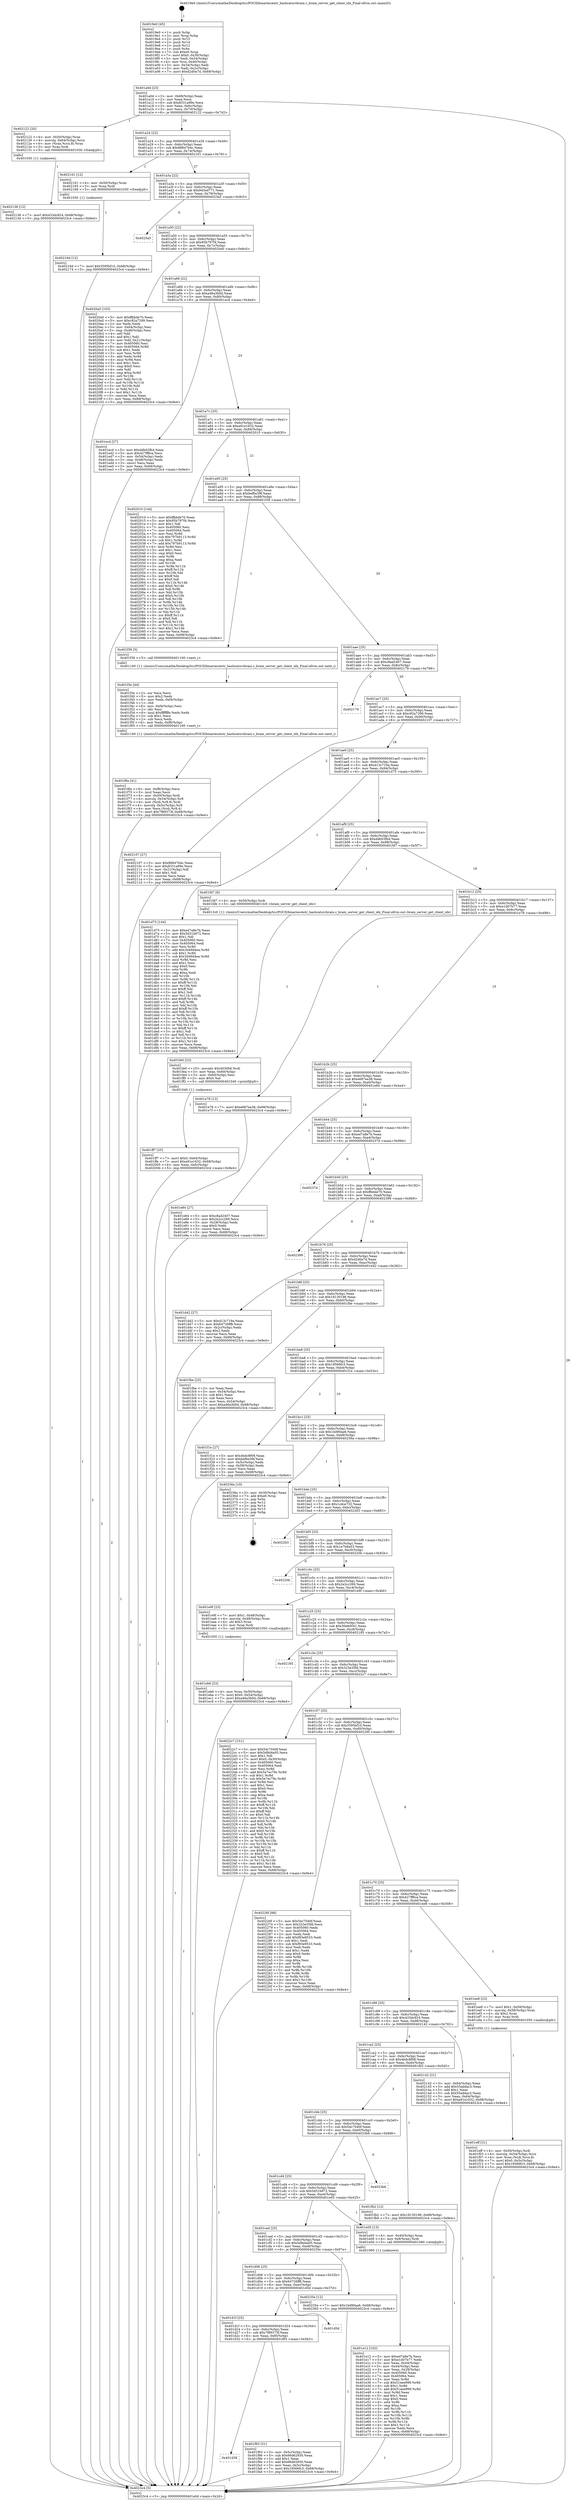 digraph "0x4019e0" {
  label = "0x4019e0 (/mnt/c/Users/mathe/Desktop/tcc/POCII/binaries/extr_hashcatsrcbrain.c_brain_server_get_client_idx_Final-ollvm.out::main(0))"
  labelloc = "t"
  node[shape=record]

  Entry [label="",width=0.3,height=0.3,shape=circle,fillcolor=black,style=filled]
  "0x401a0d" [label="{
     0x401a0d [23]\l
     | [instrs]\l
     &nbsp;&nbsp;0x401a0d \<+3\>: mov -0x68(%rbp),%eax\l
     &nbsp;&nbsp;0x401a10 \<+2\>: mov %eax,%ecx\l
     &nbsp;&nbsp;0x401a12 \<+6\>: sub $0x8331a99e,%ecx\l
     &nbsp;&nbsp;0x401a18 \<+3\>: mov %eax,-0x6c(%rbp)\l
     &nbsp;&nbsp;0x401a1b \<+3\>: mov %ecx,-0x70(%rbp)\l
     &nbsp;&nbsp;0x401a1e \<+6\>: je 0000000000402122 \<main+0x742\>\l
  }"]
  "0x402122" [label="{
     0x402122 [20]\l
     | [instrs]\l
     &nbsp;&nbsp;0x402122 \<+4\>: mov -0x50(%rbp),%rax\l
     &nbsp;&nbsp;0x402126 \<+4\>: movslq -0x64(%rbp),%rcx\l
     &nbsp;&nbsp;0x40212a \<+4\>: mov (%rax,%rcx,8),%rax\l
     &nbsp;&nbsp;0x40212e \<+3\>: mov %rax,%rdi\l
     &nbsp;&nbsp;0x402131 \<+5\>: call 0000000000401030 \<free@plt\>\l
     | [calls]\l
     &nbsp;&nbsp;0x401030 \{1\} (unknown)\l
  }"]
  "0x401a24" [label="{
     0x401a24 [22]\l
     | [instrs]\l
     &nbsp;&nbsp;0x401a24 \<+5\>: jmp 0000000000401a29 \<main+0x49\>\l
     &nbsp;&nbsp;0x401a29 \<+3\>: mov -0x6c(%rbp),%eax\l
     &nbsp;&nbsp;0x401a2c \<+5\>: sub $0x88847b4c,%eax\l
     &nbsp;&nbsp;0x401a31 \<+3\>: mov %eax,-0x74(%rbp)\l
     &nbsp;&nbsp;0x401a34 \<+6\>: je 0000000000402161 \<main+0x781\>\l
  }"]
  Exit [label="",width=0.3,height=0.3,shape=circle,fillcolor=black,style=filled,peripheries=2]
  "0x402161" [label="{
     0x402161 [12]\l
     | [instrs]\l
     &nbsp;&nbsp;0x402161 \<+4\>: mov -0x50(%rbp),%rax\l
     &nbsp;&nbsp;0x402165 \<+3\>: mov %rax,%rdi\l
     &nbsp;&nbsp;0x402168 \<+5\>: call 0000000000401030 \<free@plt\>\l
     | [calls]\l
     &nbsp;&nbsp;0x401030 \{1\} (unknown)\l
  }"]
  "0x401a3a" [label="{
     0x401a3a [22]\l
     | [instrs]\l
     &nbsp;&nbsp;0x401a3a \<+5\>: jmp 0000000000401a3f \<main+0x5f\>\l
     &nbsp;&nbsp;0x401a3f \<+3\>: mov -0x6c(%rbp),%eax\l
     &nbsp;&nbsp;0x401a42 \<+5\>: sub $0x943ed771,%eax\l
     &nbsp;&nbsp;0x401a47 \<+3\>: mov %eax,-0x78(%rbp)\l
     &nbsp;&nbsp;0x401a4a \<+6\>: je 00000000004023a5 \<main+0x9c5\>\l
  }"]
  "0x40216d" [label="{
     0x40216d [12]\l
     | [instrs]\l
     &nbsp;&nbsp;0x40216d \<+7\>: movl $0x3595bf10,-0x68(%rbp)\l
     &nbsp;&nbsp;0x402174 \<+5\>: jmp 00000000004023c4 \<main+0x9e4\>\l
  }"]
  "0x4023a5" [label="{
     0x4023a5\l
  }", style=dashed]
  "0x401a50" [label="{
     0x401a50 [22]\l
     | [instrs]\l
     &nbsp;&nbsp;0x401a50 \<+5\>: jmp 0000000000401a55 \<main+0x75\>\l
     &nbsp;&nbsp;0x401a55 \<+3\>: mov -0x6c(%rbp),%eax\l
     &nbsp;&nbsp;0x401a58 \<+5\>: sub $0x95b797f4,%eax\l
     &nbsp;&nbsp;0x401a5d \<+3\>: mov %eax,-0x7c(%rbp)\l
     &nbsp;&nbsp;0x401a60 \<+6\>: je 00000000004020a0 \<main+0x6c0\>\l
  }"]
  "0x402136" [label="{
     0x402136 [12]\l
     | [instrs]\l
     &nbsp;&nbsp;0x402136 \<+7\>: movl $0x433dc924,-0x68(%rbp)\l
     &nbsp;&nbsp;0x40213d \<+5\>: jmp 00000000004023c4 \<main+0x9e4\>\l
  }"]
  "0x4020a0" [label="{
     0x4020a0 [103]\l
     | [instrs]\l
     &nbsp;&nbsp;0x4020a0 \<+5\>: mov $0xffbbde70,%eax\l
     &nbsp;&nbsp;0x4020a5 \<+5\>: mov $0xc92a7299,%ecx\l
     &nbsp;&nbsp;0x4020aa \<+2\>: xor %edx,%edx\l
     &nbsp;&nbsp;0x4020ac \<+3\>: mov -0x64(%rbp),%esi\l
     &nbsp;&nbsp;0x4020af \<+3\>: cmp -0x48(%rbp),%esi\l
     &nbsp;&nbsp;0x4020b2 \<+4\>: setl %dil\l
     &nbsp;&nbsp;0x4020b6 \<+4\>: and $0x1,%dil\l
     &nbsp;&nbsp;0x4020ba \<+4\>: mov %dil,-0x21(%rbp)\l
     &nbsp;&nbsp;0x4020be \<+7\>: mov 0x405060,%esi\l
     &nbsp;&nbsp;0x4020c5 \<+8\>: mov 0x405064,%r8d\l
     &nbsp;&nbsp;0x4020cd \<+3\>: sub $0x1,%edx\l
     &nbsp;&nbsp;0x4020d0 \<+3\>: mov %esi,%r9d\l
     &nbsp;&nbsp;0x4020d3 \<+3\>: add %edx,%r9d\l
     &nbsp;&nbsp;0x4020d6 \<+4\>: imul %r9d,%esi\l
     &nbsp;&nbsp;0x4020da \<+3\>: and $0x1,%esi\l
     &nbsp;&nbsp;0x4020dd \<+3\>: cmp $0x0,%esi\l
     &nbsp;&nbsp;0x4020e0 \<+4\>: sete %dil\l
     &nbsp;&nbsp;0x4020e4 \<+4\>: cmp $0xa,%r8d\l
     &nbsp;&nbsp;0x4020e8 \<+4\>: setl %r10b\l
     &nbsp;&nbsp;0x4020ec \<+3\>: mov %dil,%r11b\l
     &nbsp;&nbsp;0x4020ef \<+3\>: and %r10b,%r11b\l
     &nbsp;&nbsp;0x4020f2 \<+3\>: xor %r10b,%dil\l
     &nbsp;&nbsp;0x4020f5 \<+3\>: or %dil,%r11b\l
     &nbsp;&nbsp;0x4020f8 \<+4\>: test $0x1,%r11b\l
     &nbsp;&nbsp;0x4020fc \<+3\>: cmovne %ecx,%eax\l
     &nbsp;&nbsp;0x4020ff \<+3\>: mov %eax,-0x68(%rbp)\l
     &nbsp;&nbsp;0x402102 \<+5\>: jmp 00000000004023c4 \<main+0x9e4\>\l
  }"]
  "0x401a66" [label="{
     0x401a66 [22]\l
     | [instrs]\l
     &nbsp;&nbsp;0x401a66 \<+5\>: jmp 0000000000401a6b \<main+0x8b\>\l
     &nbsp;&nbsp;0x401a6b \<+3\>: mov -0x6c(%rbp),%eax\l
     &nbsp;&nbsp;0x401a6e \<+5\>: sub $0xa46a3b0d,%eax\l
     &nbsp;&nbsp;0x401a73 \<+3\>: mov %eax,-0x80(%rbp)\l
     &nbsp;&nbsp;0x401a76 \<+6\>: je 0000000000401ecd \<main+0x4ed\>\l
  }"]
  "0x401ff7" [label="{
     0x401ff7 [25]\l
     | [instrs]\l
     &nbsp;&nbsp;0x401ff7 \<+7\>: movl $0x0,-0x64(%rbp)\l
     &nbsp;&nbsp;0x401ffe \<+7\>: movl $0xa91e1632,-0x68(%rbp)\l
     &nbsp;&nbsp;0x402005 \<+6\>: mov %eax,-0xfc(%rbp)\l
     &nbsp;&nbsp;0x40200b \<+5\>: jmp 00000000004023c4 \<main+0x9e4\>\l
  }"]
  "0x401ecd" [label="{
     0x401ecd [27]\l
     | [instrs]\l
     &nbsp;&nbsp;0x401ecd \<+5\>: mov $0xddb03fb4,%eax\l
     &nbsp;&nbsp;0x401ed2 \<+5\>: mov $0x427ff8ca,%ecx\l
     &nbsp;&nbsp;0x401ed7 \<+3\>: mov -0x54(%rbp),%edx\l
     &nbsp;&nbsp;0x401eda \<+3\>: cmp -0x48(%rbp),%edx\l
     &nbsp;&nbsp;0x401edd \<+3\>: cmovl %ecx,%eax\l
     &nbsp;&nbsp;0x401ee0 \<+3\>: mov %eax,-0x68(%rbp)\l
     &nbsp;&nbsp;0x401ee3 \<+5\>: jmp 00000000004023c4 \<main+0x9e4\>\l
  }"]
  "0x401a7c" [label="{
     0x401a7c [25]\l
     | [instrs]\l
     &nbsp;&nbsp;0x401a7c \<+5\>: jmp 0000000000401a81 \<main+0xa1\>\l
     &nbsp;&nbsp;0x401a81 \<+3\>: mov -0x6c(%rbp),%eax\l
     &nbsp;&nbsp;0x401a84 \<+5\>: sub $0xa91e1632,%eax\l
     &nbsp;&nbsp;0x401a89 \<+6\>: mov %eax,-0x84(%rbp)\l
     &nbsp;&nbsp;0x401a8f \<+6\>: je 0000000000402010 \<main+0x630\>\l
  }"]
  "0x401fe0" [label="{
     0x401fe0 [23]\l
     | [instrs]\l
     &nbsp;&nbsp;0x401fe0 \<+10\>: movabs $0x4030b6,%rdi\l
     &nbsp;&nbsp;0x401fea \<+3\>: mov %eax,-0x60(%rbp)\l
     &nbsp;&nbsp;0x401fed \<+3\>: mov -0x60(%rbp),%esi\l
     &nbsp;&nbsp;0x401ff0 \<+2\>: mov $0x0,%al\l
     &nbsp;&nbsp;0x401ff2 \<+5\>: call 0000000000401040 \<printf@plt\>\l
     | [calls]\l
     &nbsp;&nbsp;0x401040 \{1\} (unknown)\l
  }"]
  "0x402010" [label="{
     0x402010 [144]\l
     | [instrs]\l
     &nbsp;&nbsp;0x402010 \<+5\>: mov $0xffbbde70,%eax\l
     &nbsp;&nbsp;0x402015 \<+5\>: mov $0x95b797f4,%ecx\l
     &nbsp;&nbsp;0x40201a \<+2\>: mov $0x1,%dl\l
     &nbsp;&nbsp;0x40201c \<+7\>: mov 0x405060,%esi\l
     &nbsp;&nbsp;0x402023 \<+7\>: mov 0x405064,%edi\l
     &nbsp;&nbsp;0x40202a \<+3\>: mov %esi,%r8d\l
     &nbsp;&nbsp;0x40202d \<+7\>: sub $0x797b9113,%r8d\l
     &nbsp;&nbsp;0x402034 \<+4\>: sub $0x1,%r8d\l
     &nbsp;&nbsp;0x402038 \<+7\>: add $0x797b9113,%r8d\l
     &nbsp;&nbsp;0x40203f \<+4\>: imul %r8d,%esi\l
     &nbsp;&nbsp;0x402043 \<+3\>: and $0x1,%esi\l
     &nbsp;&nbsp;0x402046 \<+3\>: cmp $0x0,%esi\l
     &nbsp;&nbsp;0x402049 \<+4\>: sete %r9b\l
     &nbsp;&nbsp;0x40204d \<+3\>: cmp $0xa,%edi\l
     &nbsp;&nbsp;0x402050 \<+4\>: setl %r10b\l
     &nbsp;&nbsp;0x402054 \<+3\>: mov %r9b,%r11b\l
     &nbsp;&nbsp;0x402057 \<+4\>: xor $0xff,%r11b\l
     &nbsp;&nbsp;0x40205b \<+3\>: mov %r10b,%bl\l
     &nbsp;&nbsp;0x40205e \<+3\>: xor $0xff,%bl\l
     &nbsp;&nbsp;0x402061 \<+3\>: xor $0x0,%dl\l
     &nbsp;&nbsp;0x402064 \<+3\>: mov %r11b,%r14b\l
     &nbsp;&nbsp;0x402067 \<+4\>: and $0x0,%r14b\l
     &nbsp;&nbsp;0x40206b \<+3\>: and %dl,%r9b\l
     &nbsp;&nbsp;0x40206e \<+3\>: mov %bl,%r15b\l
     &nbsp;&nbsp;0x402071 \<+4\>: and $0x0,%r15b\l
     &nbsp;&nbsp;0x402075 \<+3\>: and %dl,%r10b\l
     &nbsp;&nbsp;0x402078 \<+3\>: or %r9b,%r14b\l
     &nbsp;&nbsp;0x40207b \<+3\>: or %r10b,%r15b\l
     &nbsp;&nbsp;0x40207e \<+3\>: xor %r15b,%r14b\l
     &nbsp;&nbsp;0x402081 \<+3\>: or %bl,%r11b\l
     &nbsp;&nbsp;0x402084 \<+4\>: xor $0xff,%r11b\l
     &nbsp;&nbsp;0x402088 \<+3\>: or $0x0,%dl\l
     &nbsp;&nbsp;0x40208b \<+3\>: and %dl,%r11b\l
     &nbsp;&nbsp;0x40208e \<+3\>: or %r11b,%r14b\l
     &nbsp;&nbsp;0x402091 \<+4\>: test $0x1,%r14b\l
     &nbsp;&nbsp;0x402095 \<+3\>: cmovne %ecx,%eax\l
     &nbsp;&nbsp;0x402098 \<+3\>: mov %eax,-0x68(%rbp)\l
     &nbsp;&nbsp;0x40209b \<+5\>: jmp 00000000004023c4 \<main+0x9e4\>\l
  }"]
  "0x401a95" [label="{
     0x401a95 [25]\l
     | [instrs]\l
     &nbsp;&nbsp;0x401a95 \<+5\>: jmp 0000000000401a9a \<main+0xba\>\l
     &nbsp;&nbsp;0x401a9a \<+3\>: mov -0x6c(%rbp),%eax\l
     &nbsp;&nbsp;0x401a9d \<+5\>: sub $0xbef6e39f,%eax\l
     &nbsp;&nbsp;0x401aa2 \<+6\>: mov %eax,-0x88(%rbp)\l
     &nbsp;&nbsp;0x401aa8 \<+6\>: je 0000000000401f39 \<main+0x559\>\l
  }"]
  "0x401d38" [label="{
     0x401d38\l
  }", style=dashed]
  "0x401f39" [label="{
     0x401f39 [5]\l
     | [instrs]\l
     &nbsp;&nbsp;0x401f39 \<+5\>: call 0000000000401160 \<next_i\>\l
     | [calls]\l
     &nbsp;&nbsp;0x401160 \{1\} (/mnt/c/Users/mathe/Desktop/tcc/POCII/binaries/extr_hashcatsrcbrain.c_brain_server_get_client_idx_Final-ollvm.out::next_i)\l
  }"]
  "0x401aae" [label="{
     0x401aae [25]\l
     | [instrs]\l
     &nbsp;&nbsp;0x401aae \<+5\>: jmp 0000000000401ab3 \<main+0xd3\>\l
     &nbsp;&nbsp;0x401ab3 \<+3\>: mov -0x6c(%rbp),%eax\l
     &nbsp;&nbsp;0x401ab6 \<+5\>: sub $0xc8ad2407,%eax\l
     &nbsp;&nbsp;0x401abb \<+6\>: mov %eax,-0x8c(%rbp)\l
     &nbsp;&nbsp;0x401ac1 \<+6\>: je 0000000000402179 \<main+0x799\>\l
  }"]
  "0x401f93" [label="{
     0x401f93 [31]\l
     | [instrs]\l
     &nbsp;&nbsp;0x401f93 \<+3\>: mov -0x5c(%rbp),%eax\l
     &nbsp;&nbsp;0x401f96 \<+5\>: sub $0x66d62930,%eax\l
     &nbsp;&nbsp;0x401f9b \<+3\>: add $0x1,%eax\l
     &nbsp;&nbsp;0x401f9e \<+5\>: add $0x66d62930,%eax\l
     &nbsp;&nbsp;0x401fa3 \<+3\>: mov %eax,-0x5c(%rbp)\l
     &nbsp;&nbsp;0x401fa6 \<+7\>: movl $0x19566fc3,-0x68(%rbp)\l
     &nbsp;&nbsp;0x401fad \<+5\>: jmp 00000000004023c4 \<main+0x9e4\>\l
  }"]
  "0x402179" [label="{
     0x402179\l
  }", style=dashed]
  "0x401ac7" [label="{
     0x401ac7 [25]\l
     | [instrs]\l
     &nbsp;&nbsp;0x401ac7 \<+5\>: jmp 0000000000401acc \<main+0xec\>\l
     &nbsp;&nbsp;0x401acc \<+3\>: mov -0x6c(%rbp),%eax\l
     &nbsp;&nbsp;0x401acf \<+5\>: sub $0xc92a7299,%eax\l
     &nbsp;&nbsp;0x401ad4 \<+6\>: mov %eax,-0x90(%rbp)\l
     &nbsp;&nbsp;0x401ada \<+6\>: je 0000000000402107 \<main+0x727\>\l
  }"]
  "0x401d1f" [label="{
     0x401d1f [25]\l
     | [instrs]\l
     &nbsp;&nbsp;0x401d1f \<+5\>: jmp 0000000000401d24 \<main+0x344\>\l
     &nbsp;&nbsp;0x401d24 \<+3\>: mov -0x6c(%rbp),%eax\l
     &nbsp;&nbsp;0x401d27 \<+5\>: sub $0x7f89373f,%eax\l
     &nbsp;&nbsp;0x401d2c \<+6\>: mov %eax,-0xf0(%rbp)\l
     &nbsp;&nbsp;0x401d32 \<+6\>: je 0000000000401f93 \<main+0x5b3\>\l
  }"]
  "0x402107" [label="{
     0x402107 [27]\l
     | [instrs]\l
     &nbsp;&nbsp;0x402107 \<+5\>: mov $0x88847b4c,%eax\l
     &nbsp;&nbsp;0x40210c \<+5\>: mov $0x8331a99e,%ecx\l
     &nbsp;&nbsp;0x402111 \<+3\>: mov -0x21(%rbp),%dl\l
     &nbsp;&nbsp;0x402114 \<+3\>: test $0x1,%dl\l
     &nbsp;&nbsp;0x402117 \<+3\>: cmovne %ecx,%eax\l
     &nbsp;&nbsp;0x40211a \<+3\>: mov %eax,-0x68(%rbp)\l
     &nbsp;&nbsp;0x40211d \<+5\>: jmp 00000000004023c4 \<main+0x9e4\>\l
  }"]
  "0x401ae0" [label="{
     0x401ae0 [25]\l
     | [instrs]\l
     &nbsp;&nbsp;0x401ae0 \<+5\>: jmp 0000000000401ae5 \<main+0x105\>\l
     &nbsp;&nbsp;0x401ae5 \<+3\>: mov -0x6c(%rbp),%eax\l
     &nbsp;&nbsp;0x401ae8 \<+5\>: sub $0xd13c719a,%eax\l
     &nbsp;&nbsp;0x401aed \<+6\>: mov %eax,-0x94(%rbp)\l
     &nbsp;&nbsp;0x401af3 \<+6\>: je 0000000000401d75 \<main+0x395\>\l
  }"]
  "0x401d5d" [label="{
     0x401d5d\l
  }", style=dashed]
  "0x401d75" [label="{
     0x401d75 [144]\l
     | [instrs]\l
     &nbsp;&nbsp;0x401d75 \<+5\>: mov $0xed7a8e7b,%eax\l
     &nbsp;&nbsp;0x401d7a \<+5\>: mov $0x5d31b972,%ecx\l
     &nbsp;&nbsp;0x401d7f \<+2\>: mov $0x1,%dl\l
     &nbsp;&nbsp;0x401d81 \<+7\>: mov 0x405060,%esi\l
     &nbsp;&nbsp;0x401d88 \<+7\>: mov 0x405064,%edi\l
     &nbsp;&nbsp;0x401d8f \<+3\>: mov %esi,%r8d\l
     &nbsp;&nbsp;0x401d92 \<+7\>: add $0x3d49d4ea,%r8d\l
     &nbsp;&nbsp;0x401d99 \<+4\>: sub $0x1,%r8d\l
     &nbsp;&nbsp;0x401d9d \<+7\>: sub $0x3d49d4ea,%r8d\l
     &nbsp;&nbsp;0x401da4 \<+4\>: imul %r8d,%esi\l
     &nbsp;&nbsp;0x401da8 \<+3\>: and $0x1,%esi\l
     &nbsp;&nbsp;0x401dab \<+3\>: cmp $0x0,%esi\l
     &nbsp;&nbsp;0x401dae \<+4\>: sete %r9b\l
     &nbsp;&nbsp;0x401db2 \<+3\>: cmp $0xa,%edi\l
     &nbsp;&nbsp;0x401db5 \<+4\>: setl %r10b\l
     &nbsp;&nbsp;0x401db9 \<+3\>: mov %r9b,%r11b\l
     &nbsp;&nbsp;0x401dbc \<+4\>: xor $0xff,%r11b\l
     &nbsp;&nbsp;0x401dc0 \<+3\>: mov %r10b,%bl\l
     &nbsp;&nbsp;0x401dc3 \<+3\>: xor $0xff,%bl\l
     &nbsp;&nbsp;0x401dc6 \<+3\>: xor $0x1,%dl\l
     &nbsp;&nbsp;0x401dc9 \<+3\>: mov %r11b,%r14b\l
     &nbsp;&nbsp;0x401dcc \<+4\>: and $0xff,%r14b\l
     &nbsp;&nbsp;0x401dd0 \<+3\>: and %dl,%r9b\l
     &nbsp;&nbsp;0x401dd3 \<+3\>: mov %bl,%r15b\l
     &nbsp;&nbsp;0x401dd6 \<+4\>: and $0xff,%r15b\l
     &nbsp;&nbsp;0x401dda \<+3\>: and %dl,%r10b\l
     &nbsp;&nbsp;0x401ddd \<+3\>: or %r9b,%r14b\l
     &nbsp;&nbsp;0x401de0 \<+3\>: or %r10b,%r15b\l
     &nbsp;&nbsp;0x401de3 \<+3\>: xor %r15b,%r14b\l
     &nbsp;&nbsp;0x401de6 \<+3\>: or %bl,%r11b\l
     &nbsp;&nbsp;0x401de9 \<+4\>: xor $0xff,%r11b\l
     &nbsp;&nbsp;0x401ded \<+3\>: or $0x1,%dl\l
     &nbsp;&nbsp;0x401df0 \<+3\>: and %dl,%r11b\l
     &nbsp;&nbsp;0x401df3 \<+3\>: or %r11b,%r14b\l
     &nbsp;&nbsp;0x401df6 \<+4\>: test $0x1,%r14b\l
     &nbsp;&nbsp;0x401dfa \<+3\>: cmovne %ecx,%eax\l
     &nbsp;&nbsp;0x401dfd \<+3\>: mov %eax,-0x68(%rbp)\l
     &nbsp;&nbsp;0x401e00 \<+5\>: jmp 00000000004023c4 \<main+0x9e4\>\l
  }"]
  "0x401af9" [label="{
     0x401af9 [25]\l
     | [instrs]\l
     &nbsp;&nbsp;0x401af9 \<+5\>: jmp 0000000000401afe \<main+0x11e\>\l
     &nbsp;&nbsp;0x401afe \<+3\>: mov -0x6c(%rbp),%eax\l
     &nbsp;&nbsp;0x401b01 \<+5\>: sub $0xddb03fb4,%eax\l
     &nbsp;&nbsp;0x401b06 \<+6\>: mov %eax,-0x98(%rbp)\l
     &nbsp;&nbsp;0x401b0c \<+6\>: je 0000000000401fd7 \<main+0x5f7\>\l
  }"]
  "0x401d06" [label="{
     0x401d06 [25]\l
     | [instrs]\l
     &nbsp;&nbsp;0x401d06 \<+5\>: jmp 0000000000401d0b \<main+0x32b\>\l
     &nbsp;&nbsp;0x401d0b \<+3\>: mov -0x6c(%rbp),%eax\l
     &nbsp;&nbsp;0x401d0e \<+5\>: sub $0x64726ff8,%eax\l
     &nbsp;&nbsp;0x401d13 \<+6\>: mov %eax,-0xec(%rbp)\l
     &nbsp;&nbsp;0x401d19 \<+6\>: je 0000000000401d5d \<main+0x37d\>\l
  }"]
  "0x401fd7" [label="{
     0x401fd7 [9]\l
     | [instrs]\l
     &nbsp;&nbsp;0x401fd7 \<+4\>: mov -0x50(%rbp),%rdi\l
     &nbsp;&nbsp;0x401fdb \<+5\>: call 00000000004013c0 \<brain_server_get_client_idx\>\l
     | [calls]\l
     &nbsp;&nbsp;0x4013c0 \{1\} (/mnt/c/Users/mathe/Desktop/tcc/POCII/binaries/extr_hashcatsrcbrain.c_brain_server_get_client_idx_Final-ollvm.out::brain_server_get_client_idx)\l
  }"]
  "0x401b12" [label="{
     0x401b12 [25]\l
     | [instrs]\l
     &nbsp;&nbsp;0x401b12 \<+5\>: jmp 0000000000401b17 \<main+0x137\>\l
     &nbsp;&nbsp;0x401b17 \<+3\>: mov -0x6c(%rbp),%eax\l
     &nbsp;&nbsp;0x401b1a \<+5\>: sub $0xe1d07b77,%eax\l
     &nbsp;&nbsp;0x401b1f \<+6\>: mov %eax,-0x9c(%rbp)\l
     &nbsp;&nbsp;0x401b25 \<+6\>: je 0000000000401e78 \<main+0x498\>\l
  }"]
  "0x40235e" [label="{
     0x40235e [12]\l
     | [instrs]\l
     &nbsp;&nbsp;0x40235e \<+7\>: movl $0x1bd90aa6,-0x68(%rbp)\l
     &nbsp;&nbsp;0x402365 \<+5\>: jmp 00000000004023c4 \<main+0x9e4\>\l
  }"]
  "0x401e78" [label="{
     0x401e78 [12]\l
     | [instrs]\l
     &nbsp;&nbsp;0x401e78 \<+7\>: movl $0xe687ea38,-0x68(%rbp)\l
     &nbsp;&nbsp;0x401e7f \<+5\>: jmp 00000000004023c4 \<main+0x9e4\>\l
  }"]
  "0x401b2b" [label="{
     0x401b2b [25]\l
     | [instrs]\l
     &nbsp;&nbsp;0x401b2b \<+5\>: jmp 0000000000401b30 \<main+0x150\>\l
     &nbsp;&nbsp;0x401b30 \<+3\>: mov -0x6c(%rbp),%eax\l
     &nbsp;&nbsp;0x401b33 \<+5\>: sub $0xe687ea38,%eax\l
     &nbsp;&nbsp;0x401b38 \<+6\>: mov %eax,-0xa0(%rbp)\l
     &nbsp;&nbsp;0x401b3e \<+6\>: je 0000000000401e84 \<main+0x4a4\>\l
  }"]
  "0x401f6a" [label="{
     0x401f6a [41]\l
     | [instrs]\l
     &nbsp;&nbsp;0x401f6a \<+6\>: mov -0xf8(%rbp),%ecx\l
     &nbsp;&nbsp;0x401f70 \<+3\>: imul %eax,%ecx\l
     &nbsp;&nbsp;0x401f73 \<+4\>: mov -0x50(%rbp),%rdi\l
     &nbsp;&nbsp;0x401f77 \<+4\>: movslq -0x54(%rbp),%r8\l
     &nbsp;&nbsp;0x401f7b \<+4\>: mov (%rdi,%r8,8),%rdi\l
     &nbsp;&nbsp;0x401f7f \<+4\>: movslq -0x5c(%rbp),%r8\l
     &nbsp;&nbsp;0x401f83 \<+4\>: mov %ecx,(%rdi,%r8,4)\l
     &nbsp;&nbsp;0x401f87 \<+7\>: movl $0x7f89373f,-0x68(%rbp)\l
     &nbsp;&nbsp;0x401f8e \<+5\>: jmp 00000000004023c4 \<main+0x9e4\>\l
  }"]
  "0x401e84" [label="{
     0x401e84 [27]\l
     | [instrs]\l
     &nbsp;&nbsp;0x401e84 \<+5\>: mov $0xc8ad2407,%eax\l
     &nbsp;&nbsp;0x401e89 \<+5\>: mov $0x2e2cc269,%ecx\l
     &nbsp;&nbsp;0x401e8e \<+3\>: mov -0x28(%rbp),%edx\l
     &nbsp;&nbsp;0x401e91 \<+3\>: cmp $0x0,%edx\l
     &nbsp;&nbsp;0x401e94 \<+3\>: cmove %ecx,%eax\l
     &nbsp;&nbsp;0x401e97 \<+3\>: mov %eax,-0x68(%rbp)\l
     &nbsp;&nbsp;0x401e9a \<+5\>: jmp 00000000004023c4 \<main+0x9e4\>\l
  }"]
  "0x401b44" [label="{
     0x401b44 [25]\l
     | [instrs]\l
     &nbsp;&nbsp;0x401b44 \<+5\>: jmp 0000000000401b49 \<main+0x169\>\l
     &nbsp;&nbsp;0x401b49 \<+3\>: mov -0x6c(%rbp),%eax\l
     &nbsp;&nbsp;0x401b4c \<+5\>: sub $0xed7a8e7b,%eax\l
     &nbsp;&nbsp;0x401b51 \<+6\>: mov %eax,-0xa4(%rbp)\l
     &nbsp;&nbsp;0x401b57 \<+6\>: je 000000000040237d \<main+0x99d\>\l
  }"]
  "0x401f3e" [label="{
     0x401f3e [44]\l
     | [instrs]\l
     &nbsp;&nbsp;0x401f3e \<+2\>: xor %ecx,%ecx\l
     &nbsp;&nbsp;0x401f40 \<+5\>: mov $0x2,%edx\l
     &nbsp;&nbsp;0x401f45 \<+6\>: mov %edx,-0xf4(%rbp)\l
     &nbsp;&nbsp;0x401f4b \<+1\>: cltd\l
     &nbsp;&nbsp;0x401f4c \<+6\>: mov -0xf4(%rbp),%esi\l
     &nbsp;&nbsp;0x401f52 \<+2\>: idiv %esi\l
     &nbsp;&nbsp;0x401f54 \<+6\>: imul $0xfffffffe,%edx,%edx\l
     &nbsp;&nbsp;0x401f5a \<+3\>: sub $0x1,%ecx\l
     &nbsp;&nbsp;0x401f5d \<+2\>: sub %ecx,%edx\l
     &nbsp;&nbsp;0x401f5f \<+6\>: mov %edx,-0xf8(%rbp)\l
     &nbsp;&nbsp;0x401f65 \<+5\>: call 0000000000401160 \<next_i\>\l
     | [calls]\l
     &nbsp;&nbsp;0x401160 \{1\} (/mnt/c/Users/mathe/Desktop/tcc/POCII/binaries/extr_hashcatsrcbrain.c_brain_server_get_client_idx_Final-ollvm.out::next_i)\l
  }"]
  "0x40237d" [label="{
     0x40237d\l
  }", style=dashed]
  "0x401b5d" [label="{
     0x401b5d [25]\l
     | [instrs]\l
     &nbsp;&nbsp;0x401b5d \<+5\>: jmp 0000000000401b62 \<main+0x182\>\l
     &nbsp;&nbsp;0x401b62 \<+3\>: mov -0x6c(%rbp),%eax\l
     &nbsp;&nbsp;0x401b65 \<+5\>: sub $0xffbbde70,%eax\l
     &nbsp;&nbsp;0x401b6a \<+6\>: mov %eax,-0xa8(%rbp)\l
     &nbsp;&nbsp;0x401b70 \<+6\>: je 0000000000402399 \<main+0x9b9\>\l
  }"]
  "0x401eff" [label="{
     0x401eff [31]\l
     | [instrs]\l
     &nbsp;&nbsp;0x401eff \<+4\>: mov -0x50(%rbp),%rdi\l
     &nbsp;&nbsp;0x401f03 \<+4\>: movslq -0x54(%rbp),%rcx\l
     &nbsp;&nbsp;0x401f07 \<+4\>: mov %rax,(%rdi,%rcx,8)\l
     &nbsp;&nbsp;0x401f0b \<+7\>: movl $0x0,-0x5c(%rbp)\l
     &nbsp;&nbsp;0x401f12 \<+7\>: movl $0x19566fc3,-0x68(%rbp)\l
     &nbsp;&nbsp;0x401f19 \<+5\>: jmp 00000000004023c4 \<main+0x9e4\>\l
  }"]
  "0x402399" [label="{
     0x402399\l
  }", style=dashed]
  "0x401b76" [label="{
     0x401b76 [25]\l
     | [instrs]\l
     &nbsp;&nbsp;0x401b76 \<+5\>: jmp 0000000000401b7b \<main+0x19b\>\l
     &nbsp;&nbsp;0x401b7b \<+3\>: mov -0x6c(%rbp),%eax\l
     &nbsp;&nbsp;0x401b7e \<+5\>: sub $0xd2d0a7d,%eax\l
     &nbsp;&nbsp;0x401b83 \<+6\>: mov %eax,-0xac(%rbp)\l
     &nbsp;&nbsp;0x401b89 \<+6\>: je 0000000000401d42 \<main+0x362\>\l
  }"]
  "0x401eb6" [label="{
     0x401eb6 [23]\l
     | [instrs]\l
     &nbsp;&nbsp;0x401eb6 \<+4\>: mov %rax,-0x50(%rbp)\l
     &nbsp;&nbsp;0x401eba \<+7\>: movl $0x0,-0x54(%rbp)\l
     &nbsp;&nbsp;0x401ec1 \<+7\>: movl $0xa46a3b0d,-0x68(%rbp)\l
     &nbsp;&nbsp;0x401ec8 \<+5\>: jmp 00000000004023c4 \<main+0x9e4\>\l
  }"]
  "0x401d42" [label="{
     0x401d42 [27]\l
     | [instrs]\l
     &nbsp;&nbsp;0x401d42 \<+5\>: mov $0xd13c719a,%eax\l
     &nbsp;&nbsp;0x401d47 \<+5\>: mov $0x64726ff8,%ecx\l
     &nbsp;&nbsp;0x401d4c \<+3\>: mov -0x2c(%rbp),%edx\l
     &nbsp;&nbsp;0x401d4f \<+3\>: cmp $0x2,%edx\l
     &nbsp;&nbsp;0x401d52 \<+3\>: cmovne %ecx,%eax\l
     &nbsp;&nbsp;0x401d55 \<+3\>: mov %eax,-0x68(%rbp)\l
     &nbsp;&nbsp;0x401d58 \<+5\>: jmp 00000000004023c4 \<main+0x9e4\>\l
  }"]
  "0x401b8f" [label="{
     0x401b8f [25]\l
     | [instrs]\l
     &nbsp;&nbsp;0x401b8f \<+5\>: jmp 0000000000401b94 \<main+0x1b4\>\l
     &nbsp;&nbsp;0x401b94 \<+3\>: mov -0x6c(%rbp),%eax\l
     &nbsp;&nbsp;0x401b97 \<+5\>: sub $0x18130196,%eax\l
     &nbsp;&nbsp;0x401b9c \<+6\>: mov %eax,-0xb0(%rbp)\l
     &nbsp;&nbsp;0x401ba2 \<+6\>: je 0000000000401fbe \<main+0x5de\>\l
  }"]
  "0x4023c4" [label="{
     0x4023c4 [5]\l
     | [instrs]\l
     &nbsp;&nbsp;0x4023c4 \<+5\>: jmp 0000000000401a0d \<main+0x2d\>\l
  }"]
  "0x4019e0" [label="{
     0x4019e0 [45]\l
     | [instrs]\l
     &nbsp;&nbsp;0x4019e0 \<+1\>: push %rbp\l
     &nbsp;&nbsp;0x4019e1 \<+3\>: mov %rsp,%rbp\l
     &nbsp;&nbsp;0x4019e4 \<+2\>: push %r15\l
     &nbsp;&nbsp;0x4019e6 \<+2\>: push %r14\l
     &nbsp;&nbsp;0x4019e8 \<+2\>: push %r12\l
     &nbsp;&nbsp;0x4019ea \<+1\>: push %rbx\l
     &nbsp;&nbsp;0x4019eb \<+7\>: sub $0xe0,%rsp\l
     &nbsp;&nbsp;0x4019f2 \<+7\>: movl $0x0,-0x30(%rbp)\l
     &nbsp;&nbsp;0x4019f9 \<+3\>: mov %edi,-0x34(%rbp)\l
     &nbsp;&nbsp;0x4019fc \<+4\>: mov %rsi,-0x40(%rbp)\l
     &nbsp;&nbsp;0x401a00 \<+3\>: mov -0x34(%rbp),%edi\l
     &nbsp;&nbsp;0x401a03 \<+3\>: mov %edi,-0x2c(%rbp)\l
     &nbsp;&nbsp;0x401a06 \<+7\>: movl $0xd2d0a7d,-0x68(%rbp)\l
  }"]
  "0x401e12" [label="{
     0x401e12 [102]\l
     | [instrs]\l
     &nbsp;&nbsp;0x401e12 \<+5\>: mov $0xed7a8e7b,%ecx\l
     &nbsp;&nbsp;0x401e17 \<+5\>: mov $0xe1d07b77,%edx\l
     &nbsp;&nbsp;0x401e1c \<+3\>: mov %eax,-0x44(%rbp)\l
     &nbsp;&nbsp;0x401e1f \<+3\>: mov -0x44(%rbp),%eax\l
     &nbsp;&nbsp;0x401e22 \<+3\>: mov %eax,-0x28(%rbp)\l
     &nbsp;&nbsp;0x401e25 \<+7\>: mov 0x405060,%eax\l
     &nbsp;&nbsp;0x401e2c \<+7\>: mov 0x405064,%esi\l
     &nbsp;&nbsp;0x401e33 \<+3\>: mov %eax,%r8d\l
     &nbsp;&nbsp;0x401e36 \<+7\>: sub $0x51eee999,%r8d\l
     &nbsp;&nbsp;0x401e3d \<+4\>: sub $0x1,%r8d\l
     &nbsp;&nbsp;0x401e41 \<+7\>: add $0x51eee999,%r8d\l
     &nbsp;&nbsp;0x401e48 \<+4\>: imul %r8d,%eax\l
     &nbsp;&nbsp;0x401e4c \<+3\>: and $0x1,%eax\l
     &nbsp;&nbsp;0x401e4f \<+3\>: cmp $0x0,%eax\l
     &nbsp;&nbsp;0x401e52 \<+4\>: sete %r9b\l
     &nbsp;&nbsp;0x401e56 \<+3\>: cmp $0xa,%esi\l
     &nbsp;&nbsp;0x401e59 \<+4\>: setl %r10b\l
     &nbsp;&nbsp;0x401e5d \<+3\>: mov %r9b,%r11b\l
     &nbsp;&nbsp;0x401e60 \<+3\>: and %r10b,%r11b\l
     &nbsp;&nbsp;0x401e63 \<+3\>: xor %r10b,%r9b\l
     &nbsp;&nbsp;0x401e66 \<+3\>: or %r9b,%r11b\l
     &nbsp;&nbsp;0x401e69 \<+4\>: test $0x1,%r11b\l
     &nbsp;&nbsp;0x401e6d \<+3\>: cmovne %edx,%ecx\l
     &nbsp;&nbsp;0x401e70 \<+3\>: mov %ecx,-0x68(%rbp)\l
     &nbsp;&nbsp;0x401e73 \<+5\>: jmp 00000000004023c4 \<main+0x9e4\>\l
  }"]
  "0x401fbe" [label="{
     0x401fbe [25]\l
     | [instrs]\l
     &nbsp;&nbsp;0x401fbe \<+2\>: xor %eax,%eax\l
     &nbsp;&nbsp;0x401fc0 \<+3\>: mov -0x54(%rbp),%ecx\l
     &nbsp;&nbsp;0x401fc3 \<+3\>: sub $0x1,%eax\l
     &nbsp;&nbsp;0x401fc6 \<+2\>: sub %eax,%ecx\l
     &nbsp;&nbsp;0x401fc8 \<+3\>: mov %ecx,-0x54(%rbp)\l
     &nbsp;&nbsp;0x401fcb \<+7\>: movl $0xa46a3b0d,-0x68(%rbp)\l
     &nbsp;&nbsp;0x401fd2 \<+5\>: jmp 00000000004023c4 \<main+0x9e4\>\l
  }"]
  "0x401ba8" [label="{
     0x401ba8 [25]\l
     | [instrs]\l
     &nbsp;&nbsp;0x401ba8 \<+5\>: jmp 0000000000401bad \<main+0x1cd\>\l
     &nbsp;&nbsp;0x401bad \<+3\>: mov -0x6c(%rbp),%eax\l
     &nbsp;&nbsp;0x401bb0 \<+5\>: sub $0x19566fc3,%eax\l
     &nbsp;&nbsp;0x401bb5 \<+6\>: mov %eax,-0xb4(%rbp)\l
     &nbsp;&nbsp;0x401bbb \<+6\>: je 0000000000401f1e \<main+0x53e\>\l
  }"]
  "0x401ced" [label="{
     0x401ced [25]\l
     | [instrs]\l
     &nbsp;&nbsp;0x401ced \<+5\>: jmp 0000000000401cf2 \<main+0x312\>\l
     &nbsp;&nbsp;0x401cf2 \<+3\>: mov -0x6c(%rbp),%eax\l
     &nbsp;&nbsp;0x401cf5 \<+5\>: sub $0x5d8d4a05,%eax\l
     &nbsp;&nbsp;0x401cfa \<+6\>: mov %eax,-0xe8(%rbp)\l
     &nbsp;&nbsp;0x401d00 \<+6\>: je 000000000040235e \<main+0x97e\>\l
  }"]
  "0x401f1e" [label="{
     0x401f1e [27]\l
     | [instrs]\l
     &nbsp;&nbsp;0x401f1e \<+5\>: mov $0x4bdc8f08,%eax\l
     &nbsp;&nbsp;0x401f23 \<+5\>: mov $0xbef6e39f,%ecx\l
     &nbsp;&nbsp;0x401f28 \<+3\>: mov -0x5c(%rbp),%edx\l
     &nbsp;&nbsp;0x401f2b \<+3\>: cmp -0x58(%rbp),%edx\l
     &nbsp;&nbsp;0x401f2e \<+3\>: cmovl %ecx,%eax\l
     &nbsp;&nbsp;0x401f31 \<+3\>: mov %eax,-0x68(%rbp)\l
     &nbsp;&nbsp;0x401f34 \<+5\>: jmp 00000000004023c4 \<main+0x9e4\>\l
  }"]
  "0x401bc1" [label="{
     0x401bc1 [25]\l
     | [instrs]\l
     &nbsp;&nbsp;0x401bc1 \<+5\>: jmp 0000000000401bc6 \<main+0x1e6\>\l
     &nbsp;&nbsp;0x401bc6 \<+3\>: mov -0x6c(%rbp),%eax\l
     &nbsp;&nbsp;0x401bc9 \<+5\>: sub $0x1bd90aa6,%eax\l
     &nbsp;&nbsp;0x401bce \<+6\>: mov %eax,-0xb8(%rbp)\l
     &nbsp;&nbsp;0x401bd4 \<+6\>: je 000000000040236a \<main+0x98a\>\l
  }"]
  "0x401e05" [label="{
     0x401e05 [13]\l
     | [instrs]\l
     &nbsp;&nbsp;0x401e05 \<+4\>: mov -0x40(%rbp),%rax\l
     &nbsp;&nbsp;0x401e09 \<+4\>: mov 0x8(%rax),%rdi\l
     &nbsp;&nbsp;0x401e0d \<+5\>: call 0000000000401060 \<atoi@plt\>\l
     | [calls]\l
     &nbsp;&nbsp;0x401060 \{1\} (unknown)\l
  }"]
  "0x40236a" [label="{
     0x40236a [19]\l
     | [instrs]\l
     &nbsp;&nbsp;0x40236a \<+3\>: mov -0x30(%rbp),%eax\l
     &nbsp;&nbsp;0x40236d \<+7\>: add $0xe0,%rsp\l
     &nbsp;&nbsp;0x402374 \<+1\>: pop %rbx\l
     &nbsp;&nbsp;0x402375 \<+2\>: pop %r12\l
     &nbsp;&nbsp;0x402377 \<+2\>: pop %r14\l
     &nbsp;&nbsp;0x402379 \<+2\>: pop %r15\l
     &nbsp;&nbsp;0x40237b \<+1\>: pop %rbp\l
     &nbsp;&nbsp;0x40237c \<+1\>: ret\l
  }"]
  "0x401bda" [label="{
     0x401bda [25]\l
     | [instrs]\l
     &nbsp;&nbsp;0x401bda \<+5\>: jmp 0000000000401bdf \<main+0x1ff\>\l
     &nbsp;&nbsp;0x401bdf \<+3\>: mov -0x6c(%rbp),%eax\l
     &nbsp;&nbsp;0x401be2 \<+5\>: sub $0x1cdce732,%eax\l
     &nbsp;&nbsp;0x401be7 \<+6\>: mov %eax,-0xbc(%rbp)\l
     &nbsp;&nbsp;0x401bed \<+6\>: je 0000000000402263 \<main+0x883\>\l
  }"]
  "0x401cd4" [label="{
     0x401cd4 [25]\l
     | [instrs]\l
     &nbsp;&nbsp;0x401cd4 \<+5\>: jmp 0000000000401cd9 \<main+0x2f9\>\l
     &nbsp;&nbsp;0x401cd9 \<+3\>: mov -0x6c(%rbp),%eax\l
     &nbsp;&nbsp;0x401cdc \<+5\>: sub $0x5d31b972,%eax\l
     &nbsp;&nbsp;0x401ce1 \<+6\>: mov %eax,-0xe4(%rbp)\l
     &nbsp;&nbsp;0x401ce7 \<+6\>: je 0000000000401e05 \<main+0x425\>\l
  }"]
  "0x402263" [label="{
     0x402263\l
  }", style=dashed]
  "0x401bf3" [label="{
     0x401bf3 [25]\l
     | [instrs]\l
     &nbsp;&nbsp;0x401bf3 \<+5\>: jmp 0000000000401bf8 \<main+0x218\>\l
     &nbsp;&nbsp;0x401bf8 \<+3\>: mov -0x6c(%rbp),%eax\l
     &nbsp;&nbsp;0x401bfb \<+5\>: sub $0x1e7b8a53,%eax\l
     &nbsp;&nbsp;0x401c00 \<+6\>: mov %eax,-0xc0(%rbp)\l
     &nbsp;&nbsp;0x401c06 \<+6\>: je 000000000040220b \<main+0x82b\>\l
  }"]
  "0x4023b6" [label="{
     0x4023b6\l
  }", style=dashed]
  "0x40220b" [label="{
     0x40220b\l
  }", style=dashed]
  "0x401c0c" [label="{
     0x401c0c [25]\l
     | [instrs]\l
     &nbsp;&nbsp;0x401c0c \<+5\>: jmp 0000000000401c11 \<main+0x231\>\l
     &nbsp;&nbsp;0x401c11 \<+3\>: mov -0x6c(%rbp),%eax\l
     &nbsp;&nbsp;0x401c14 \<+5\>: sub $0x2e2cc269,%eax\l
     &nbsp;&nbsp;0x401c19 \<+6\>: mov %eax,-0xc4(%rbp)\l
     &nbsp;&nbsp;0x401c1f \<+6\>: je 0000000000401e9f \<main+0x4bf\>\l
  }"]
  "0x401cbb" [label="{
     0x401cbb [25]\l
     | [instrs]\l
     &nbsp;&nbsp;0x401cbb \<+5\>: jmp 0000000000401cc0 \<main+0x2e0\>\l
     &nbsp;&nbsp;0x401cc0 \<+3\>: mov -0x6c(%rbp),%eax\l
     &nbsp;&nbsp;0x401cc3 \<+5\>: sub $0x54c7040f,%eax\l
     &nbsp;&nbsp;0x401cc8 \<+6\>: mov %eax,-0xe0(%rbp)\l
     &nbsp;&nbsp;0x401cce \<+6\>: je 00000000004023b6 \<main+0x9d6\>\l
  }"]
  "0x401e9f" [label="{
     0x401e9f [23]\l
     | [instrs]\l
     &nbsp;&nbsp;0x401e9f \<+7\>: movl $0x1,-0x48(%rbp)\l
     &nbsp;&nbsp;0x401ea6 \<+4\>: movslq -0x48(%rbp),%rax\l
     &nbsp;&nbsp;0x401eaa \<+4\>: shl $0x3,%rax\l
     &nbsp;&nbsp;0x401eae \<+3\>: mov %rax,%rdi\l
     &nbsp;&nbsp;0x401eb1 \<+5\>: call 0000000000401050 \<malloc@plt\>\l
     | [calls]\l
     &nbsp;&nbsp;0x401050 \{1\} (unknown)\l
  }"]
  "0x401c25" [label="{
     0x401c25 [25]\l
     | [instrs]\l
     &nbsp;&nbsp;0x401c25 \<+5\>: jmp 0000000000401c2a \<main+0x24a\>\l
     &nbsp;&nbsp;0x401c2a \<+3\>: mov -0x6c(%rbp),%eax\l
     &nbsp;&nbsp;0x401c2d \<+5\>: sub $0x30e6d041,%eax\l
     &nbsp;&nbsp;0x401c32 \<+6\>: mov %eax,-0xc8(%rbp)\l
     &nbsp;&nbsp;0x401c38 \<+6\>: je 0000000000402185 \<main+0x7a5\>\l
  }"]
  "0x401fb2" [label="{
     0x401fb2 [12]\l
     | [instrs]\l
     &nbsp;&nbsp;0x401fb2 \<+7\>: movl $0x18130196,-0x68(%rbp)\l
     &nbsp;&nbsp;0x401fb9 \<+5\>: jmp 00000000004023c4 \<main+0x9e4\>\l
  }"]
  "0x402185" [label="{
     0x402185\l
  }", style=dashed]
  "0x401c3e" [label="{
     0x401c3e [25]\l
     | [instrs]\l
     &nbsp;&nbsp;0x401c3e \<+5\>: jmp 0000000000401c43 \<main+0x263\>\l
     &nbsp;&nbsp;0x401c43 \<+3\>: mov -0x6c(%rbp),%eax\l
     &nbsp;&nbsp;0x401c46 \<+5\>: sub $0x323e35fd,%eax\l
     &nbsp;&nbsp;0x401c4b \<+6\>: mov %eax,-0xcc(%rbp)\l
     &nbsp;&nbsp;0x401c51 \<+6\>: je 00000000004022c7 \<main+0x8e7\>\l
  }"]
  "0x401ca2" [label="{
     0x401ca2 [25]\l
     | [instrs]\l
     &nbsp;&nbsp;0x401ca2 \<+5\>: jmp 0000000000401ca7 \<main+0x2c7\>\l
     &nbsp;&nbsp;0x401ca7 \<+3\>: mov -0x6c(%rbp),%eax\l
     &nbsp;&nbsp;0x401caa \<+5\>: sub $0x4bdc8f08,%eax\l
     &nbsp;&nbsp;0x401caf \<+6\>: mov %eax,-0xdc(%rbp)\l
     &nbsp;&nbsp;0x401cb5 \<+6\>: je 0000000000401fb2 \<main+0x5d2\>\l
  }"]
  "0x4022c7" [label="{
     0x4022c7 [151]\l
     | [instrs]\l
     &nbsp;&nbsp;0x4022c7 \<+5\>: mov $0x54c7040f,%eax\l
     &nbsp;&nbsp;0x4022cc \<+5\>: mov $0x5d8d4a05,%ecx\l
     &nbsp;&nbsp;0x4022d1 \<+2\>: mov $0x1,%dl\l
     &nbsp;&nbsp;0x4022d3 \<+7\>: movl $0x0,-0x30(%rbp)\l
     &nbsp;&nbsp;0x4022da \<+7\>: mov 0x405060,%esi\l
     &nbsp;&nbsp;0x4022e1 \<+7\>: mov 0x405064,%edi\l
     &nbsp;&nbsp;0x4022e8 \<+3\>: mov %esi,%r8d\l
     &nbsp;&nbsp;0x4022eb \<+7\>: add $0x5e7ec78c,%r8d\l
     &nbsp;&nbsp;0x4022f2 \<+4\>: sub $0x1,%r8d\l
     &nbsp;&nbsp;0x4022f6 \<+7\>: sub $0x5e7ec78c,%r8d\l
     &nbsp;&nbsp;0x4022fd \<+4\>: imul %r8d,%esi\l
     &nbsp;&nbsp;0x402301 \<+3\>: and $0x1,%esi\l
     &nbsp;&nbsp;0x402304 \<+3\>: cmp $0x0,%esi\l
     &nbsp;&nbsp;0x402307 \<+4\>: sete %r9b\l
     &nbsp;&nbsp;0x40230b \<+3\>: cmp $0xa,%edi\l
     &nbsp;&nbsp;0x40230e \<+4\>: setl %r10b\l
     &nbsp;&nbsp;0x402312 \<+3\>: mov %r9b,%r11b\l
     &nbsp;&nbsp;0x402315 \<+4\>: xor $0xff,%r11b\l
     &nbsp;&nbsp;0x402319 \<+3\>: mov %r10b,%bl\l
     &nbsp;&nbsp;0x40231c \<+3\>: xor $0xff,%bl\l
     &nbsp;&nbsp;0x40231f \<+3\>: xor $0x0,%dl\l
     &nbsp;&nbsp;0x402322 \<+3\>: mov %r11b,%r14b\l
     &nbsp;&nbsp;0x402325 \<+4\>: and $0x0,%r14b\l
     &nbsp;&nbsp;0x402329 \<+3\>: and %dl,%r9b\l
     &nbsp;&nbsp;0x40232c \<+3\>: mov %bl,%r15b\l
     &nbsp;&nbsp;0x40232f \<+4\>: and $0x0,%r15b\l
     &nbsp;&nbsp;0x402333 \<+3\>: and %dl,%r10b\l
     &nbsp;&nbsp;0x402336 \<+3\>: or %r9b,%r14b\l
     &nbsp;&nbsp;0x402339 \<+3\>: or %r10b,%r15b\l
     &nbsp;&nbsp;0x40233c \<+3\>: xor %r15b,%r14b\l
     &nbsp;&nbsp;0x40233f \<+3\>: or %bl,%r11b\l
     &nbsp;&nbsp;0x402342 \<+4\>: xor $0xff,%r11b\l
     &nbsp;&nbsp;0x402346 \<+3\>: or $0x0,%dl\l
     &nbsp;&nbsp;0x402349 \<+3\>: and %dl,%r11b\l
     &nbsp;&nbsp;0x40234c \<+3\>: or %r11b,%r14b\l
     &nbsp;&nbsp;0x40234f \<+4\>: test $0x1,%r14b\l
     &nbsp;&nbsp;0x402353 \<+3\>: cmovne %ecx,%eax\l
     &nbsp;&nbsp;0x402356 \<+3\>: mov %eax,-0x68(%rbp)\l
     &nbsp;&nbsp;0x402359 \<+5\>: jmp 00000000004023c4 \<main+0x9e4\>\l
  }"]
  "0x401c57" [label="{
     0x401c57 [25]\l
     | [instrs]\l
     &nbsp;&nbsp;0x401c57 \<+5\>: jmp 0000000000401c5c \<main+0x27c\>\l
     &nbsp;&nbsp;0x401c5c \<+3\>: mov -0x6c(%rbp),%eax\l
     &nbsp;&nbsp;0x401c5f \<+5\>: sub $0x3595bf10,%eax\l
     &nbsp;&nbsp;0x401c64 \<+6\>: mov %eax,-0xd0(%rbp)\l
     &nbsp;&nbsp;0x401c6a \<+6\>: je 000000000040226f \<main+0x88f\>\l
  }"]
  "0x402142" [label="{
     0x402142 [31]\l
     | [instrs]\l
     &nbsp;&nbsp;0x402142 \<+3\>: mov -0x64(%rbp),%eax\l
     &nbsp;&nbsp;0x402145 \<+5\>: add $0x55addac3,%eax\l
     &nbsp;&nbsp;0x40214a \<+3\>: add $0x1,%eax\l
     &nbsp;&nbsp;0x40214d \<+5\>: sub $0x55addac3,%eax\l
     &nbsp;&nbsp;0x402152 \<+3\>: mov %eax,-0x64(%rbp)\l
     &nbsp;&nbsp;0x402155 \<+7\>: movl $0xa91e1632,-0x68(%rbp)\l
     &nbsp;&nbsp;0x40215c \<+5\>: jmp 00000000004023c4 \<main+0x9e4\>\l
  }"]
  "0x40226f" [label="{
     0x40226f [88]\l
     | [instrs]\l
     &nbsp;&nbsp;0x40226f \<+5\>: mov $0x54c7040f,%eax\l
     &nbsp;&nbsp;0x402274 \<+5\>: mov $0x323e35fd,%ecx\l
     &nbsp;&nbsp;0x402279 \<+7\>: mov 0x405060,%edx\l
     &nbsp;&nbsp;0x402280 \<+7\>: mov 0x405064,%esi\l
     &nbsp;&nbsp;0x402287 \<+2\>: mov %edx,%edi\l
     &nbsp;&nbsp;0x402289 \<+6\>: add $0xf93e9533,%edi\l
     &nbsp;&nbsp;0x40228f \<+3\>: sub $0x1,%edi\l
     &nbsp;&nbsp;0x402292 \<+6\>: sub $0xf93e9533,%edi\l
     &nbsp;&nbsp;0x402298 \<+3\>: imul %edi,%edx\l
     &nbsp;&nbsp;0x40229b \<+3\>: and $0x1,%edx\l
     &nbsp;&nbsp;0x40229e \<+3\>: cmp $0x0,%edx\l
     &nbsp;&nbsp;0x4022a1 \<+4\>: sete %r8b\l
     &nbsp;&nbsp;0x4022a5 \<+3\>: cmp $0xa,%esi\l
     &nbsp;&nbsp;0x4022a8 \<+4\>: setl %r9b\l
     &nbsp;&nbsp;0x4022ac \<+3\>: mov %r8b,%r10b\l
     &nbsp;&nbsp;0x4022af \<+3\>: and %r9b,%r10b\l
     &nbsp;&nbsp;0x4022b2 \<+3\>: xor %r9b,%r8b\l
     &nbsp;&nbsp;0x4022b5 \<+3\>: or %r8b,%r10b\l
     &nbsp;&nbsp;0x4022b8 \<+4\>: test $0x1,%r10b\l
     &nbsp;&nbsp;0x4022bc \<+3\>: cmovne %ecx,%eax\l
     &nbsp;&nbsp;0x4022bf \<+3\>: mov %eax,-0x68(%rbp)\l
     &nbsp;&nbsp;0x4022c2 \<+5\>: jmp 00000000004023c4 \<main+0x9e4\>\l
  }"]
  "0x401c70" [label="{
     0x401c70 [25]\l
     | [instrs]\l
     &nbsp;&nbsp;0x401c70 \<+5\>: jmp 0000000000401c75 \<main+0x295\>\l
     &nbsp;&nbsp;0x401c75 \<+3\>: mov -0x6c(%rbp),%eax\l
     &nbsp;&nbsp;0x401c78 \<+5\>: sub $0x427ff8ca,%eax\l
     &nbsp;&nbsp;0x401c7d \<+6\>: mov %eax,-0xd4(%rbp)\l
     &nbsp;&nbsp;0x401c83 \<+6\>: je 0000000000401ee8 \<main+0x508\>\l
  }"]
  "0x401c89" [label="{
     0x401c89 [25]\l
     | [instrs]\l
     &nbsp;&nbsp;0x401c89 \<+5\>: jmp 0000000000401c8e \<main+0x2ae\>\l
     &nbsp;&nbsp;0x401c8e \<+3\>: mov -0x6c(%rbp),%eax\l
     &nbsp;&nbsp;0x401c91 \<+5\>: sub $0x433dc924,%eax\l
     &nbsp;&nbsp;0x401c96 \<+6\>: mov %eax,-0xd8(%rbp)\l
     &nbsp;&nbsp;0x401c9c \<+6\>: je 0000000000402142 \<main+0x762\>\l
  }"]
  "0x401ee8" [label="{
     0x401ee8 [23]\l
     | [instrs]\l
     &nbsp;&nbsp;0x401ee8 \<+7\>: movl $0x1,-0x58(%rbp)\l
     &nbsp;&nbsp;0x401eef \<+4\>: movslq -0x58(%rbp),%rax\l
     &nbsp;&nbsp;0x401ef3 \<+4\>: shl $0x2,%rax\l
     &nbsp;&nbsp;0x401ef7 \<+3\>: mov %rax,%rdi\l
     &nbsp;&nbsp;0x401efa \<+5\>: call 0000000000401050 \<malloc@plt\>\l
     | [calls]\l
     &nbsp;&nbsp;0x401050 \{1\} (unknown)\l
  }"]
  Entry -> "0x4019e0" [label=" 1"]
  "0x401a0d" -> "0x402122" [label=" 1"]
  "0x401a0d" -> "0x401a24" [label=" 28"]
  "0x40236a" -> Exit [label=" 1"]
  "0x401a24" -> "0x402161" [label=" 1"]
  "0x401a24" -> "0x401a3a" [label=" 27"]
  "0x40235e" -> "0x4023c4" [label=" 1"]
  "0x401a3a" -> "0x4023a5" [label=" 0"]
  "0x401a3a" -> "0x401a50" [label=" 27"]
  "0x4022c7" -> "0x4023c4" [label=" 1"]
  "0x401a50" -> "0x4020a0" [label=" 2"]
  "0x401a50" -> "0x401a66" [label=" 25"]
  "0x40226f" -> "0x4023c4" [label=" 1"]
  "0x401a66" -> "0x401ecd" [label=" 2"]
  "0x401a66" -> "0x401a7c" [label=" 23"]
  "0x40216d" -> "0x4023c4" [label=" 1"]
  "0x401a7c" -> "0x402010" [label=" 2"]
  "0x401a7c" -> "0x401a95" [label=" 21"]
  "0x402161" -> "0x40216d" [label=" 1"]
  "0x401a95" -> "0x401f39" [label=" 1"]
  "0x401a95" -> "0x401aae" [label=" 20"]
  "0x402142" -> "0x4023c4" [label=" 1"]
  "0x401aae" -> "0x402179" [label=" 0"]
  "0x401aae" -> "0x401ac7" [label=" 20"]
  "0x402136" -> "0x4023c4" [label=" 1"]
  "0x401ac7" -> "0x402107" [label=" 2"]
  "0x401ac7" -> "0x401ae0" [label=" 18"]
  "0x402107" -> "0x4023c4" [label=" 2"]
  "0x401ae0" -> "0x401d75" [label=" 1"]
  "0x401ae0" -> "0x401af9" [label=" 17"]
  "0x4020a0" -> "0x4023c4" [label=" 2"]
  "0x401af9" -> "0x401fd7" [label=" 1"]
  "0x401af9" -> "0x401b12" [label=" 16"]
  "0x401ff7" -> "0x4023c4" [label=" 1"]
  "0x401b12" -> "0x401e78" [label=" 1"]
  "0x401b12" -> "0x401b2b" [label=" 15"]
  "0x401fe0" -> "0x401ff7" [label=" 1"]
  "0x401b2b" -> "0x401e84" [label=" 1"]
  "0x401b2b" -> "0x401b44" [label=" 14"]
  "0x401fbe" -> "0x4023c4" [label=" 1"]
  "0x401b44" -> "0x40237d" [label=" 0"]
  "0x401b44" -> "0x401b5d" [label=" 14"]
  "0x401fb2" -> "0x4023c4" [label=" 1"]
  "0x401b5d" -> "0x402399" [label=" 0"]
  "0x401b5d" -> "0x401b76" [label=" 14"]
  "0x401f93" -> "0x4023c4" [label=" 1"]
  "0x401b76" -> "0x401d42" [label=" 1"]
  "0x401b76" -> "0x401b8f" [label=" 13"]
  "0x401d42" -> "0x4023c4" [label=" 1"]
  "0x4019e0" -> "0x401a0d" [label=" 1"]
  "0x4023c4" -> "0x401a0d" [label=" 28"]
  "0x401d75" -> "0x4023c4" [label=" 1"]
  "0x401d1f" -> "0x401d38" [label=" 0"]
  "0x401b8f" -> "0x401fbe" [label=" 1"]
  "0x401b8f" -> "0x401ba8" [label=" 12"]
  "0x401d1f" -> "0x401f93" [label=" 1"]
  "0x401ba8" -> "0x401f1e" [label=" 2"]
  "0x401ba8" -> "0x401bc1" [label=" 10"]
  "0x402122" -> "0x402136" [label=" 1"]
  "0x401bc1" -> "0x40236a" [label=" 1"]
  "0x401bc1" -> "0x401bda" [label=" 9"]
  "0x401d06" -> "0x401d1f" [label=" 1"]
  "0x401bda" -> "0x402263" [label=" 0"]
  "0x401bda" -> "0x401bf3" [label=" 9"]
  "0x402010" -> "0x4023c4" [label=" 2"]
  "0x401bf3" -> "0x40220b" [label=" 0"]
  "0x401bf3" -> "0x401c0c" [label=" 9"]
  "0x401ced" -> "0x401d06" [label=" 1"]
  "0x401c0c" -> "0x401e9f" [label=" 1"]
  "0x401c0c" -> "0x401c25" [label=" 8"]
  "0x401fd7" -> "0x401fe0" [label=" 1"]
  "0x401c25" -> "0x402185" [label=" 0"]
  "0x401c25" -> "0x401c3e" [label=" 8"]
  "0x401f6a" -> "0x4023c4" [label=" 1"]
  "0x401c3e" -> "0x4022c7" [label=" 1"]
  "0x401c3e" -> "0x401c57" [label=" 7"]
  "0x401f39" -> "0x401f3e" [label=" 1"]
  "0x401c57" -> "0x40226f" [label=" 1"]
  "0x401c57" -> "0x401c70" [label=" 6"]
  "0x401f1e" -> "0x4023c4" [label=" 2"]
  "0x401c70" -> "0x401ee8" [label=" 1"]
  "0x401c70" -> "0x401c89" [label=" 5"]
  "0x401eff" -> "0x4023c4" [label=" 1"]
  "0x401c89" -> "0x402142" [label=" 1"]
  "0x401c89" -> "0x401ca2" [label=" 4"]
  "0x401f3e" -> "0x401f6a" [label=" 1"]
  "0x401ca2" -> "0x401fb2" [label=" 1"]
  "0x401ca2" -> "0x401cbb" [label=" 3"]
  "0x401ced" -> "0x40235e" [label=" 1"]
  "0x401cbb" -> "0x4023b6" [label=" 0"]
  "0x401cbb" -> "0x401cd4" [label=" 3"]
  "0x401d06" -> "0x401d5d" [label=" 0"]
  "0x401cd4" -> "0x401e05" [label=" 1"]
  "0x401cd4" -> "0x401ced" [label=" 2"]
  "0x401e05" -> "0x401e12" [label=" 1"]
  "0x401e12" -> "0x4023c4" [label=" 1"]
  "0x401e78" -> "0x4023c4" [label=" 1"]
  "0x401e84" -> "0x4023c4" [label=" 1"]
  "0x401e9f" -> "0x401eb6" [label=" 1"]
  "0x401eb6" -> "0x4023c4" [label=" 1"]
  "0x401ecd" -> "0x4023c4" [label=" 2"]
  "0x401ee8" -> "0x401eff" [label=" 1"]
}
